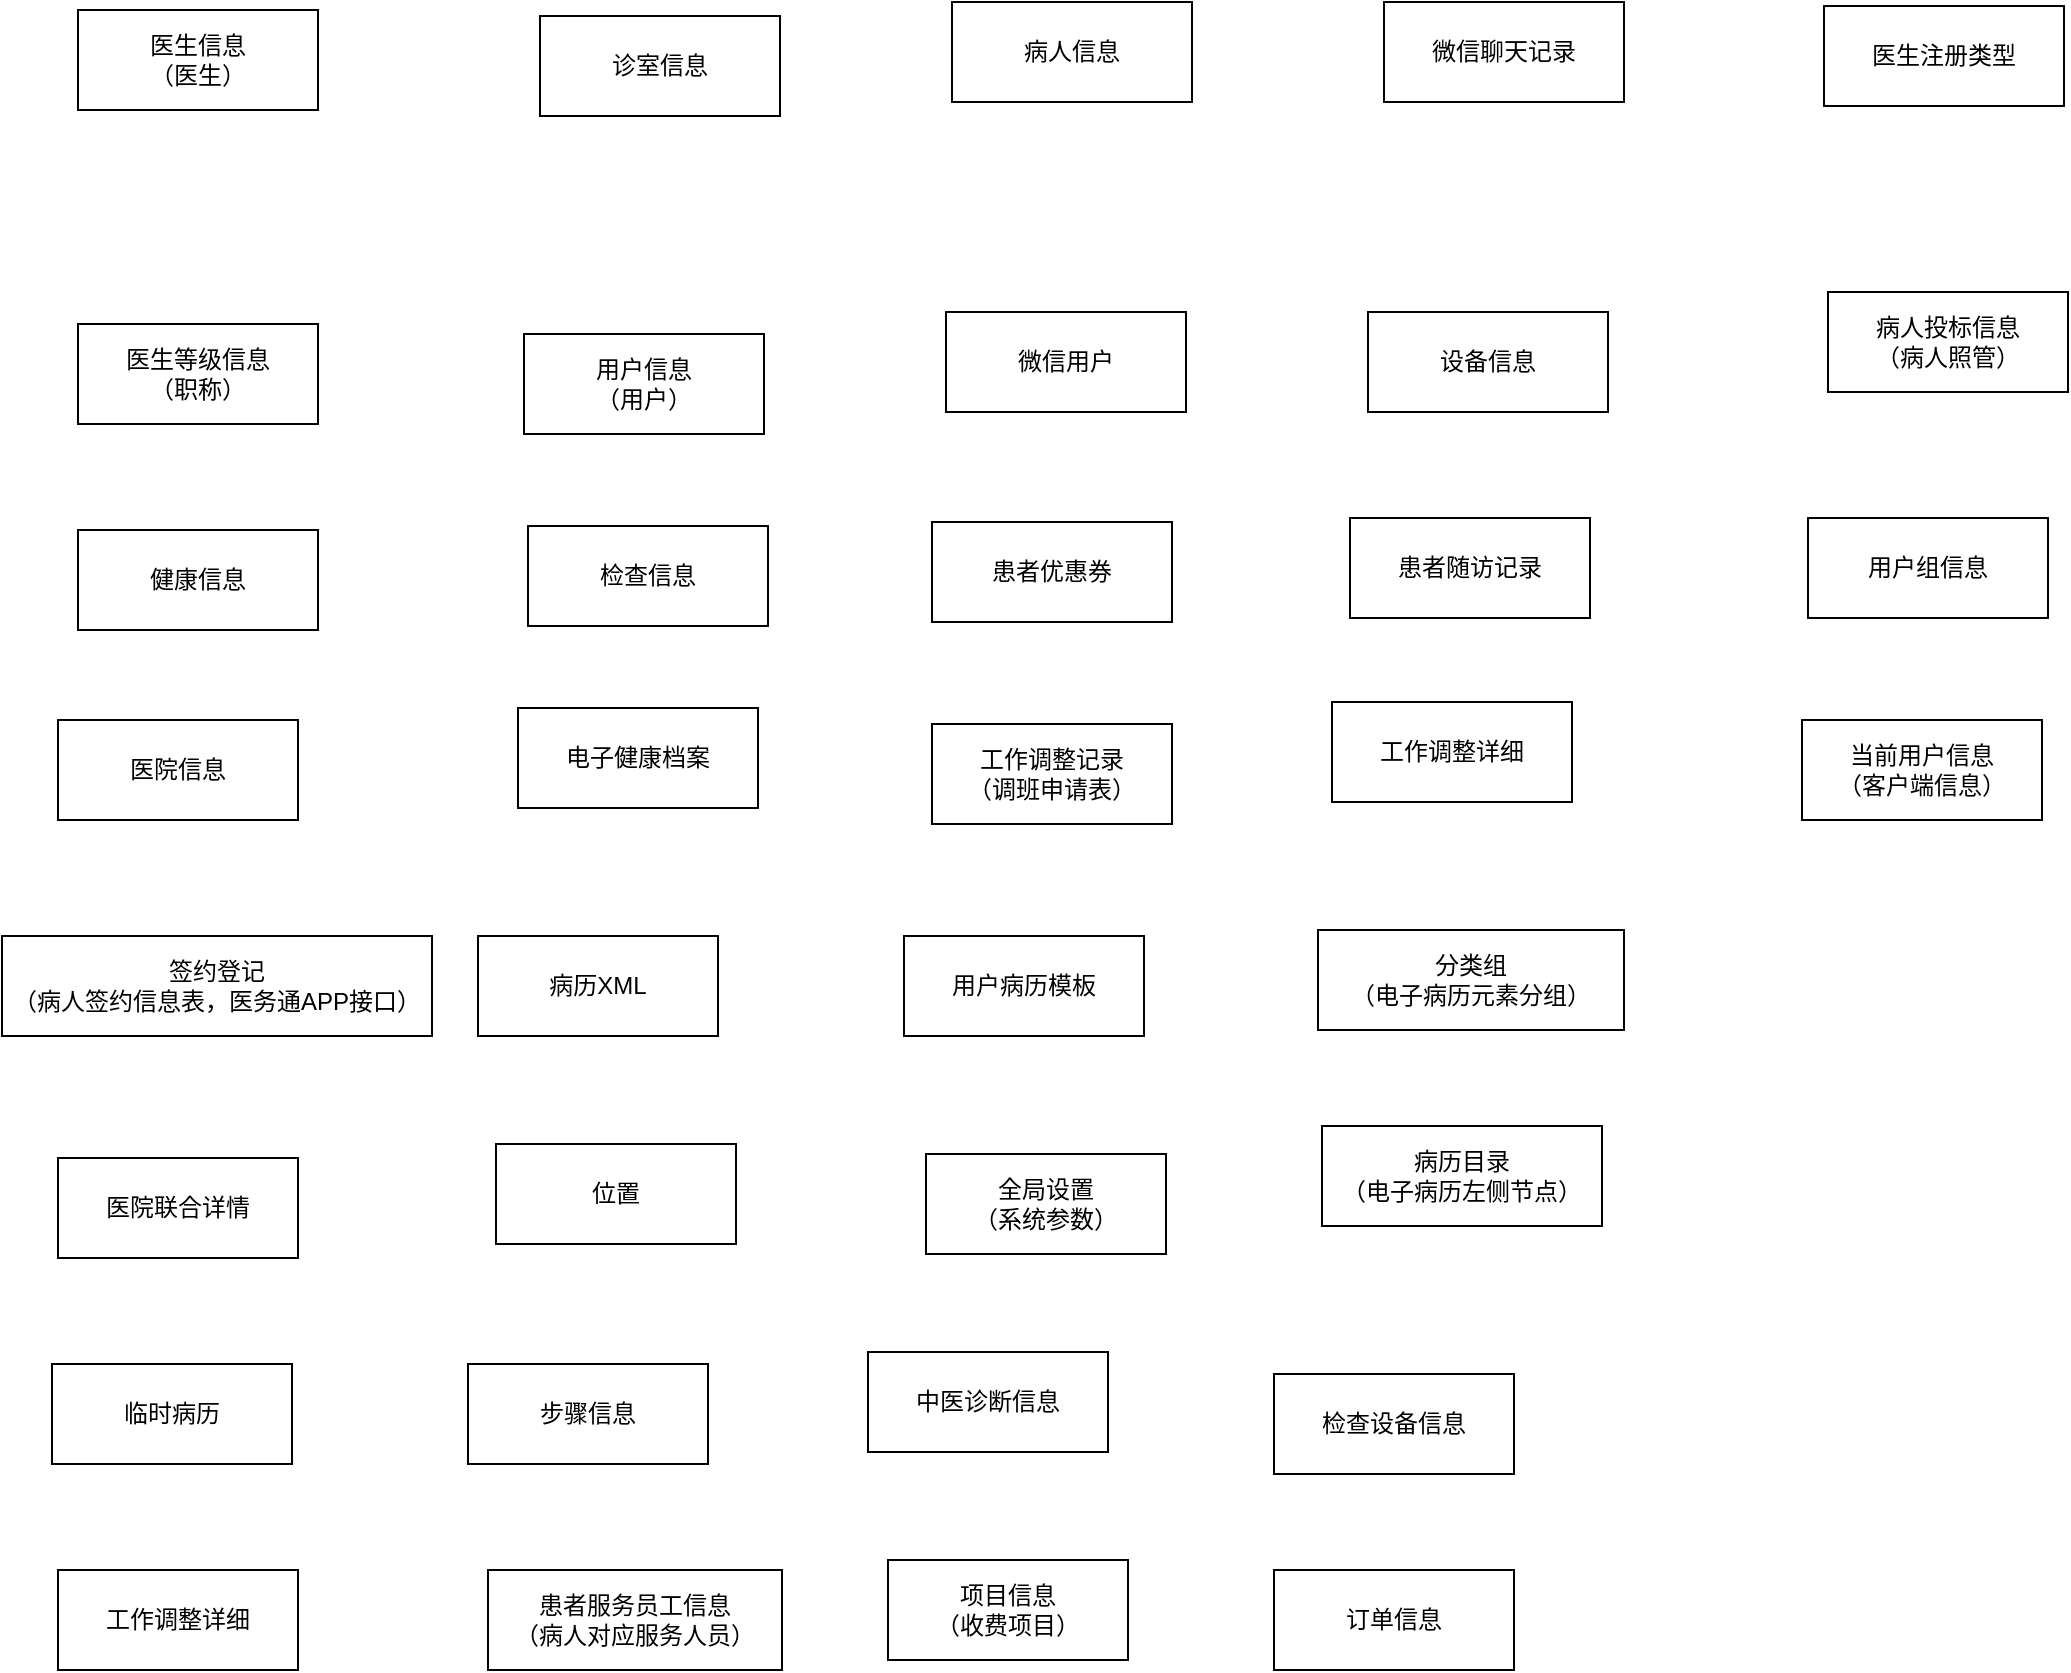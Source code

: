 <mxfile version="24.7.1" type="github">
  <diagram name="第 1 页" id="1ps2bYv6ScKSguF08gRz">
    <mxGraphModel dx="3088" dy="1949" grid="0" gridSize="10" guides="1" tooltips="1" connect="1" arrows="1" fold="1" page="1" pageScale="1" pageWidth="827" pageHeight="1169" math="0" shadow="0">
      <root>
        <mxCell id="0" />
        <mxCell id="1" parent="0" />
        <mxCell id="49B0i8A7i4MzncCd7AZk-1" value="诊室信息" style="rounded=0;whiteSpace=wrap;html=1;" vertex="1" parent="1">
          <mxGeometry x="-560" y="-860" width="120" height="50" as="geometry" />
        </mxCell>
        <mxCell id="49B0i8A7i4MzncCd7AZk-2" value="医生等级信息&lt;div&gt;（职称）&lt;/div&gt;" style="rounded=0;whiteSpace=wrap;html=1;" vertex="1" parent="1">
          <mxGeometry x="-791" y="-706" width="120" height="50" as="geometry" />
        </mxCell>
        <mxCell id="49B0i8A7i4MzncCd7AZk-3" value="医生信息&lt;div&gt;（医生）&lt;/div&gt;" style="rounded=0;whiteSpace=wrap;html=1;" vertex="1" parent="1">
          <mxGeometry x="-791" y="-863" width="120" height="50" as="geometry" />
        </mxCell>
        <mxCell id="49B0i8A7i4MzncCd7AZk-4" value="用户信息&lt;div&gt;（用户）&lt;/div&gt;" style="rounded=0;whiteSpace=wrap;html=1;" vertex="1" parent="1">
          <mxGeometry x="-568" y="-701" width="120" height="50" as="geometry" />
        </mxCell>
        <mxCell id="49B0i8A7i4MzncCd7AZk-5" value="病人信息" style="rounded=0;whiteSpace=wrap;html=1;" vertex="1" parent="1">
          <mxGeometry x="-354" y="-867" width="120" height="50" as="geometry" />
        </mxCell>
        <mxCell id="49B0i8A7i4MzncCd7AZk-6" value="微信用户" style="rounded=0;whiteSpace=wrap;html=1;" vertex="1" parent="1">
          <mxGeometry x="-357" y="-712" width="120" height="50" as="geometry" />
        </mxCell>
        <mxCell id="49B0i8A7i4MzncCd7AZk-7" value="健康信息" style="rounded=0;whiteSpace=wrap;html=1;" vertex="1" parent="1">
          <mxGeometry x="-791" y="-603" width="120" height="50" as="geometry" />
        </mxCell>
        <mxCell id="49B0i8A7i4MzncCd7AZk-8" value="检查信息" style="rounded=0;whiteSpace=wrap;html=1;" vertex="1" parent="1">
          <mxGeometry x="-566" y="-605" width="120" height="50" as="geometry" />
        </mxCell>
        <mxCell id="49B0i8A7i4MzncCd7AZk-9" value="患者优惠券" style="rounded=0;whiteSpace=wrap;html=1;" vertex="1" parent="1">
          <mxGeometry x="-364" y="-607" width="120" height="50" as="geometry" />
        </mxCell>
        <mxCell id="49B0i8A7i4MzncCd7AZk-10" value="微信聊天记录" style="rounded=0;whiteSpace=wrap;html=1;" vertex="1" parent="1">
          <mxGeometry x="-138" y="-867" width="120" height="50" as="geometry" />
        </mxCell>
        <mxCell id="49B0i8A7i4MzncCd7AZk-12" value="设备信息" style="rounded=0;whiteSpace=wrap;html=1;" vertex="1" parent="1">
          <mxGeometry x="-146" y="-712" width="120" height="50" as="geometry" />
        </mxCell>
        <mxCell id="49B0i8A7i4MzncCd7AZk-13" value="患者随访记录" style="rounded=0;whiteSpace=wrap;html=1;" vertex="1" parent="1">
          <mxGeometry x="-155" y="-609" width="120" height="50" as="geometry" />
        </mxCell>
        <mxCell id="49B0i8A7i4MzncCd7AZk-14" value="医院信息" style="rounded=0;whiteSpace=wrap;html=1;" vertex="1" parent="1">
          <mxGeometry x="-801" y="-508" width="120" height="50" as="geometry" />
        </mxCell>
        <mxCell id="49B0i8A7i4MzncCd7AZk-16" value="电子健康档案" style="rounded=0;whiteSpace=wrap;html=1;" vertex="1" parent="1">
          <mxGeometry x="-571" y="-514" width="120" height="50" as="geometry" />
        </mxCell>
        <mxCell id="49B0i8A7i4MzncCd7AZk-17" value="工作调整记录&lt;div&gt;（调班申请表）&lt;br&gt;&lt;/div&gt;" style="rounded=0;whiteSpace=wrap;html=1;" vertex="1" parent="1">
          <mxGeometry x="-364" y="-506" width="120" height="50" as="geometry" />
        </mxCell>
        <mxCell id="49B0i8A7i4MzncCd7AZk-18" value="工作调整详细" style="rounded=0;whiteSpace=wrap;html=1;" vertex="1" parent="1">
          <mxGeometry x="-164" y="-517" width="120" height="50" as="geometry" />
        </mxCell>
        <mxCell id="49B0i8A7i4MzncCd7AZk-19" value="签约登记&lt;div&gt;（病人签约信息表，医务通APP接口）&lt;/div&gt;" style="rounded=0;whiteSpace=wrap;html=1;" vertex="1" parent="1">
          <mxGeometry x="-829" y="-400" width="215" height="50" as="geometry" />
        </mxCell>
        <mxCell id="49B0i8A7i4MzncCd7AZk-21" value="病历XML" style="rounded=0;whiteSpace=wrap;html=1;" vertex="1" parent="1">
          <mxGeometry x="-591" y="-400" width="120" height="50" as="geometry" />
        </mxCell>
        <mxCell id="49B0i8A7i4MzncCd7AZk-22" value="用户病历模板" style="rounded=0;whiteSpace=wrap;html=1;" vertex="1" parent="1">
          <mxGeometry x="-378" y="-400" width="120" height="50" as="geometry" />
        </mxCell>
        <mxCell id="49B0i8A7i4MzncCd7AZk-23" value="分类组&lt;div&gt;（电子病历元素分组）&lt;/div&gt;" style="rounded=0;whiteSpace=wrap;html=1;" vertex="1" parent="1">
          <mxGeometry x="-171" y="-403" width="153" height="50" as="geometry" />
        </mxCell>
        <mxCell id="49B0i8A7i4MzncCd7AZk-24" value="医院联合详情" style="rounded=0;whiteSpace=wrap;html=1;" vertex="1" parent="1">
          <mxGeometry x="-801" y="-289" width="120" height="50" as="geometry" />
        </mxCell>
        <mxCell id="49B0i8A7i4MzncCd7AZk-25" value="位置" style="rounded=0;whiteSpace=wrap;html=1;" vertex="1" parent="1">
          <mxGeometry x="-582" y="-296" width="120" height="50" as="geometry" />
        </mxCell>
        <mxCell id="49B0i8A7i4MzncCd7AZk-26" value="全局设置&lt;div&gt;（系统参数）&lt;/div&gt;" style="rounded=0;whiteSpace=wrap;html=1;" vertex="1" parent="1">
          <mxGeometry x="-367" y="-291" width="120" height="50" as="geometry" />
        </mxCell>
        <mxCell id="49B0i8A7i4MzncCd7AZk-27" value="病历目录&lt;div&gt;（电子病历左侧节点）&lt;/div&gt;" style="rounded=0;whiteSpace=wrap;html=1;" vertex="1" parent="1">
          <mxGeometry x="-169" y="-305" width="140" height="50" as="geometry" />
        </mxCell>
        <mxCell id="49B0i8A7i4MzncCd7AZk-28" value="临时病历" style="rounded=0;whiteSpace=wrap;html=1;" vertex="1" parent="1">
          <mxGeometry x="-804" y="-186" width="120" height="50" as="geometry" />
        </mxCell>
        <mxCell id="49B0i8A7i4MzncCd7AZk-29" value="步骤信息" style="rounded=0;whiteSpace=wrap;html=1;" vertex="1" parent="1">
          <mxGeometry x="-596" y="-186" width="120" height="50" as="geometry" />
        </mxCell>
        <mxCell id="49B0i8A7i4MzncCd7AZk-30" value="中医诊断信息" style="rounded=0;whiteSpace=wrap;html=1;" vertex="1" parent="1">
          <mxGeometry x="-396" y="-192" width="120" height="50" as="geometry" />
        </mxCell>
        <mxCell id="49B0i8A7i4MzncCd7AZk-31" value="检查设备信息" style="rounded=0;whiteSpace=wrap;html=1;" vertex="1" parent="1">
          <mxGeometry x="-193" y="-181" width="120" height="50" as="geometry" />
        </mxCell>
        <mxCell id="49B0i8A7i4MzncCd7AZk-32" value="工作调整详细" style="rounded=0;whiteSpace=wrap;html=1;" vertex="1" parent="1">
          <mxGeometry x="-801" y="-83" width="120" height="50" as="geometry" />
        </mxCell>
        <mxCell id="49B0i8A7i4MzncCd7AZk-33" value=" 患者服务员工信息&lt;div&gt;（病人对应服务人员）&lt;/div&gt;" style="rounded=0;whiteSpace=wrap;html=1;" vertex="1" parent="1">
          <mxGeometry x="-586" y="-83" width="147" height="50" as="geometry" />
        </mxCell>
        <mxCell id="49B0i8A7i4MzncCd7AZk-34" value=" 项目信息&lt;div&gt;（收费项目）&lt;/div&gt;" style="rounded=0;whiteSpace=wrap;html=1;" vertex="1" parent="1">
          <mxGeometry x="-386" y="-88" width="120" height="50" as="geometry" />
        </mxCell>
        <mxCell id="49B0i8A7i4MzncCd7AZk-35" value=" 订单信息" style="rounded=0;whiteSpace=wrap;html=1;" vertex="1" parent="1">
          <mxGeometry x="-193" y="-83" width="120" height="50" as="geometry" />
        </mxCell>
        <mxCell id="49B0i8A7i4MzncCd7AZk-36" value="医生注册类型" style="rounded=0;whiteSpace=wrap;html=1;" vertex="1" parent="1">
          <mxGeometry x="82" y="-865" width="120" height="50" as="geometry" />
        </mxCell>
        <mxCell id="49B0i8A7i4MzncCd7AZk-37" value="病人投标信息&lt;div&gt;（病人照管）&lt;/div&gt;" style="rounded=0;whiteSpace=wrap;html=1;" vertex="1" parent="1">
          <mxGeometry x="84" y="-722" width="120" height="50" as="geometry" />
        </mxCell>
        <mxCell id="49B0i8A7i4MzncCd7AZk-38" value="用户组信息" style="rounded=0;whiteSpace=wrap;html=1;" vertex="1" parent="1">
          <mxGeometry x="74" y="-609" width="120" height="50" as="geometry" />
        </mxCell>
        <mxCell id="49B0i8A7i4MzncCd7AZk-40" value="当前用户信息&lt;div&gt;（客户端信息）&lt;/div&gt;" style="rounded=0;whiteSpace=wrap;html=1;" vertex="1" parent="1">
          <mxGeometry x="71" y="-508" width="120" height="50" as="geometry" />
        </mxCell>
      </root>
    </mxGraphModel>
  </diagram>
</mxfile>
